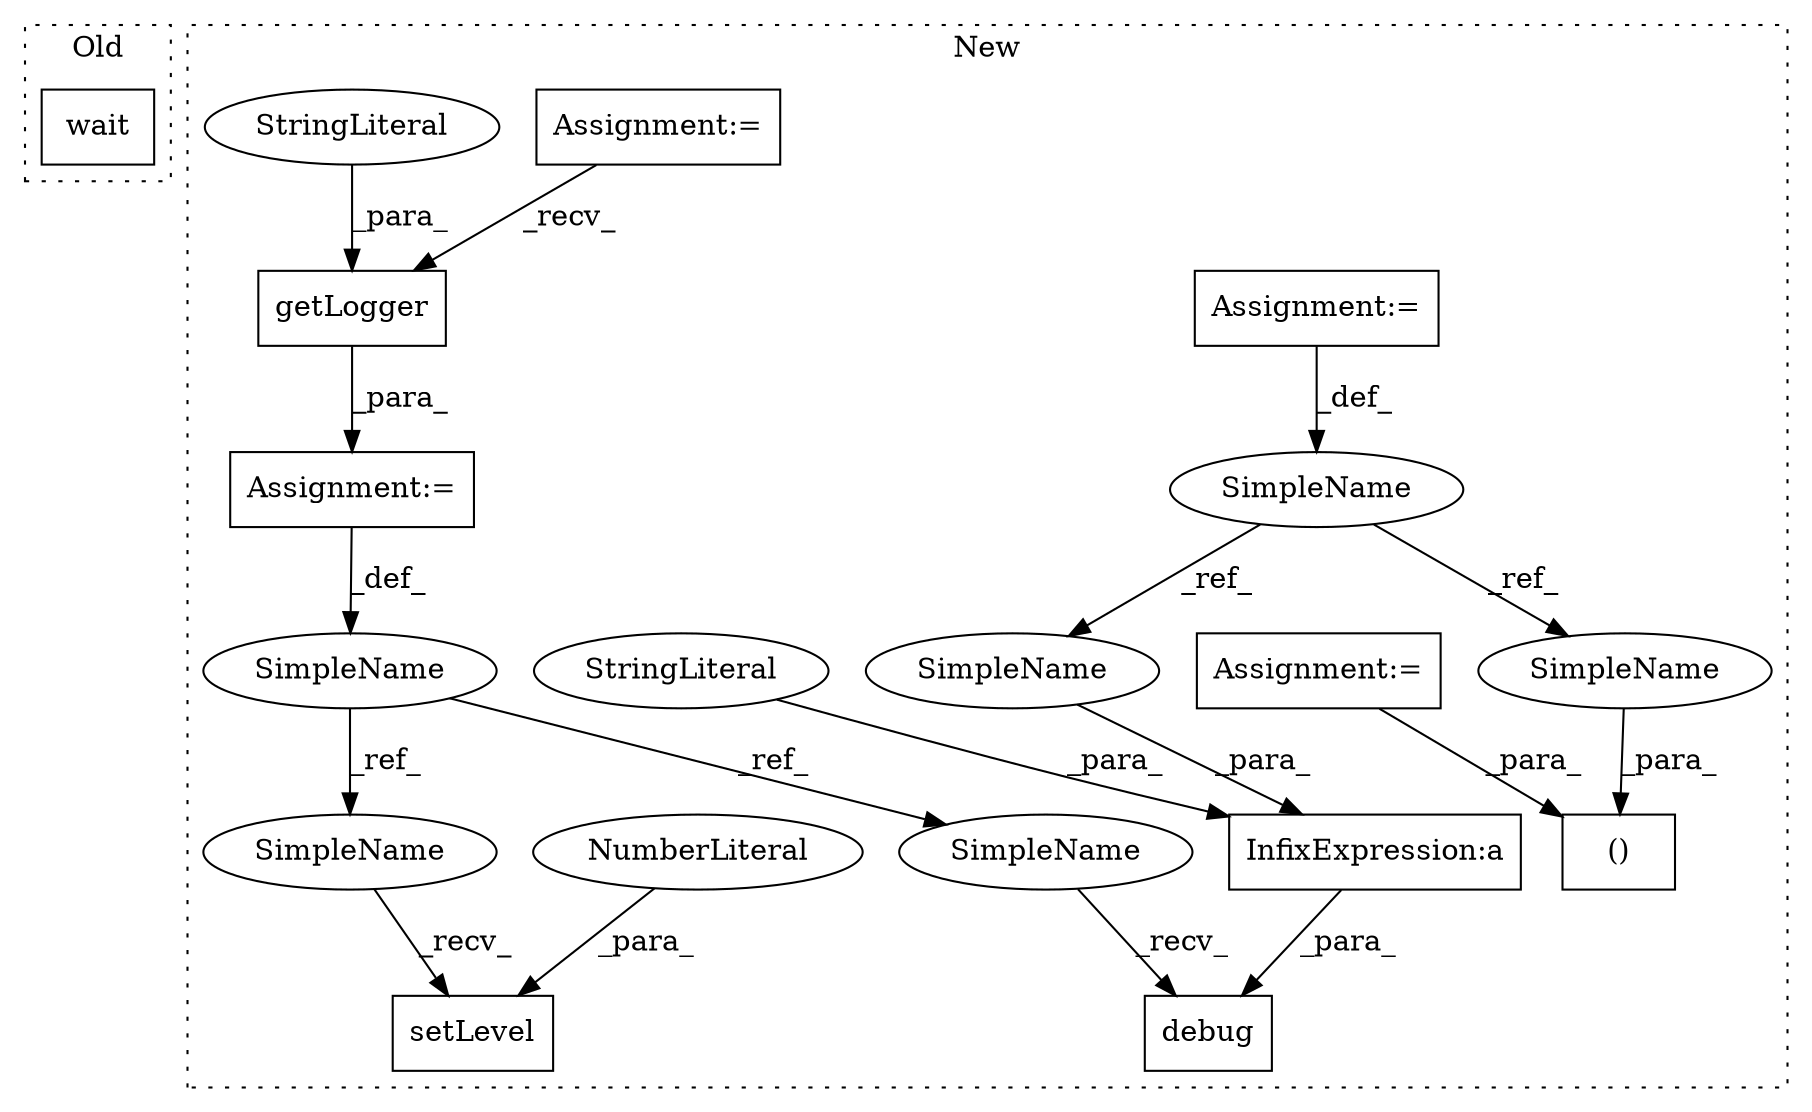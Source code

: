 digraph G {
subgraph cluster0 {
1 [label="wait" a="32" s="948" l="6" shape="box"];
label = "Old";
style="dotted";
}
subgraph cluster1 {
2 [label="getLogger" a="32" s="848,878" l="10,1" shape="box"];
3 [label="Assignment:=" a="7" s="839" l="1" shape="box"];
4 [label="debug" a="32" s="1280,1337" l="6,1" shape="box"];
5 [label="InfixExpression:a" a="27" s="1325" l="3" shape="box"];
6 [label="SimpleName" a="42" s="833" l="6" shape="ellipse"];
7 [label="setLevel" a="32" s="892,903" l="9,1" shape="box"];
8 [label="NumberLiteral" a="34" s="901" l="2" shape="ellipse"];
9 [label="SimpleName" a="42" s="536" l="9" shape="ellipse"];
10 [label="()" a="106" s="1226" l="23" shape="box"];
11 [label="Assignment:=" a="7" s="640" l="7" shape="box"];
12 [label="Assignment:=" a="7" s="536" l="9" shape="box"];
13 [label="StringLiteral" a="45" s="1286" l="39" shape="ellipse"];
14 [label="StringLiteral" a="45" s="858" l="20" shape="ellipse"];
15 [label="Assignment:=" a="7" s="726" l="1" shape="box"];
16 [label="SimpleName" a="42" s="885" l="6" shape="ellipse"];
17 [label="SimpleName" a="42" s="1273" l="6" shape="ellipse"];
18 [label="SimpleName" a="42" s="1328" l="9" shape="ellipse"];
19 [label="SimpleName" a="42" s="1226" l="9" shape="ellipse"];
label = "New";
style="dotted";
}
2 -> 3 [label="_para_"];
3 -> 6 [label="_def_"];
5 -> 4 [label="_para_"];
6 -> 17 [label="_ref_"];
6 -> 16 [label="_ref_"];
8 -> 7 [label="_para_"];
9 -> 18 [label="_ref_"];
9 -> 19 [label="_ref_"];
11 -> 2 [label="_recv_"];
12 -> 9 [label="_def_"];
13 -> 5 [label="_para_"];
14 -> 2 [label="_para_"];
15 -> 10 [label="_para_"];
16 -> 7 [label="_recv_"];
17 -> 4 [label="_recv_"];
18 -> 5 [label="_para_"];
19 -> 10 [label="_para_"];
}
